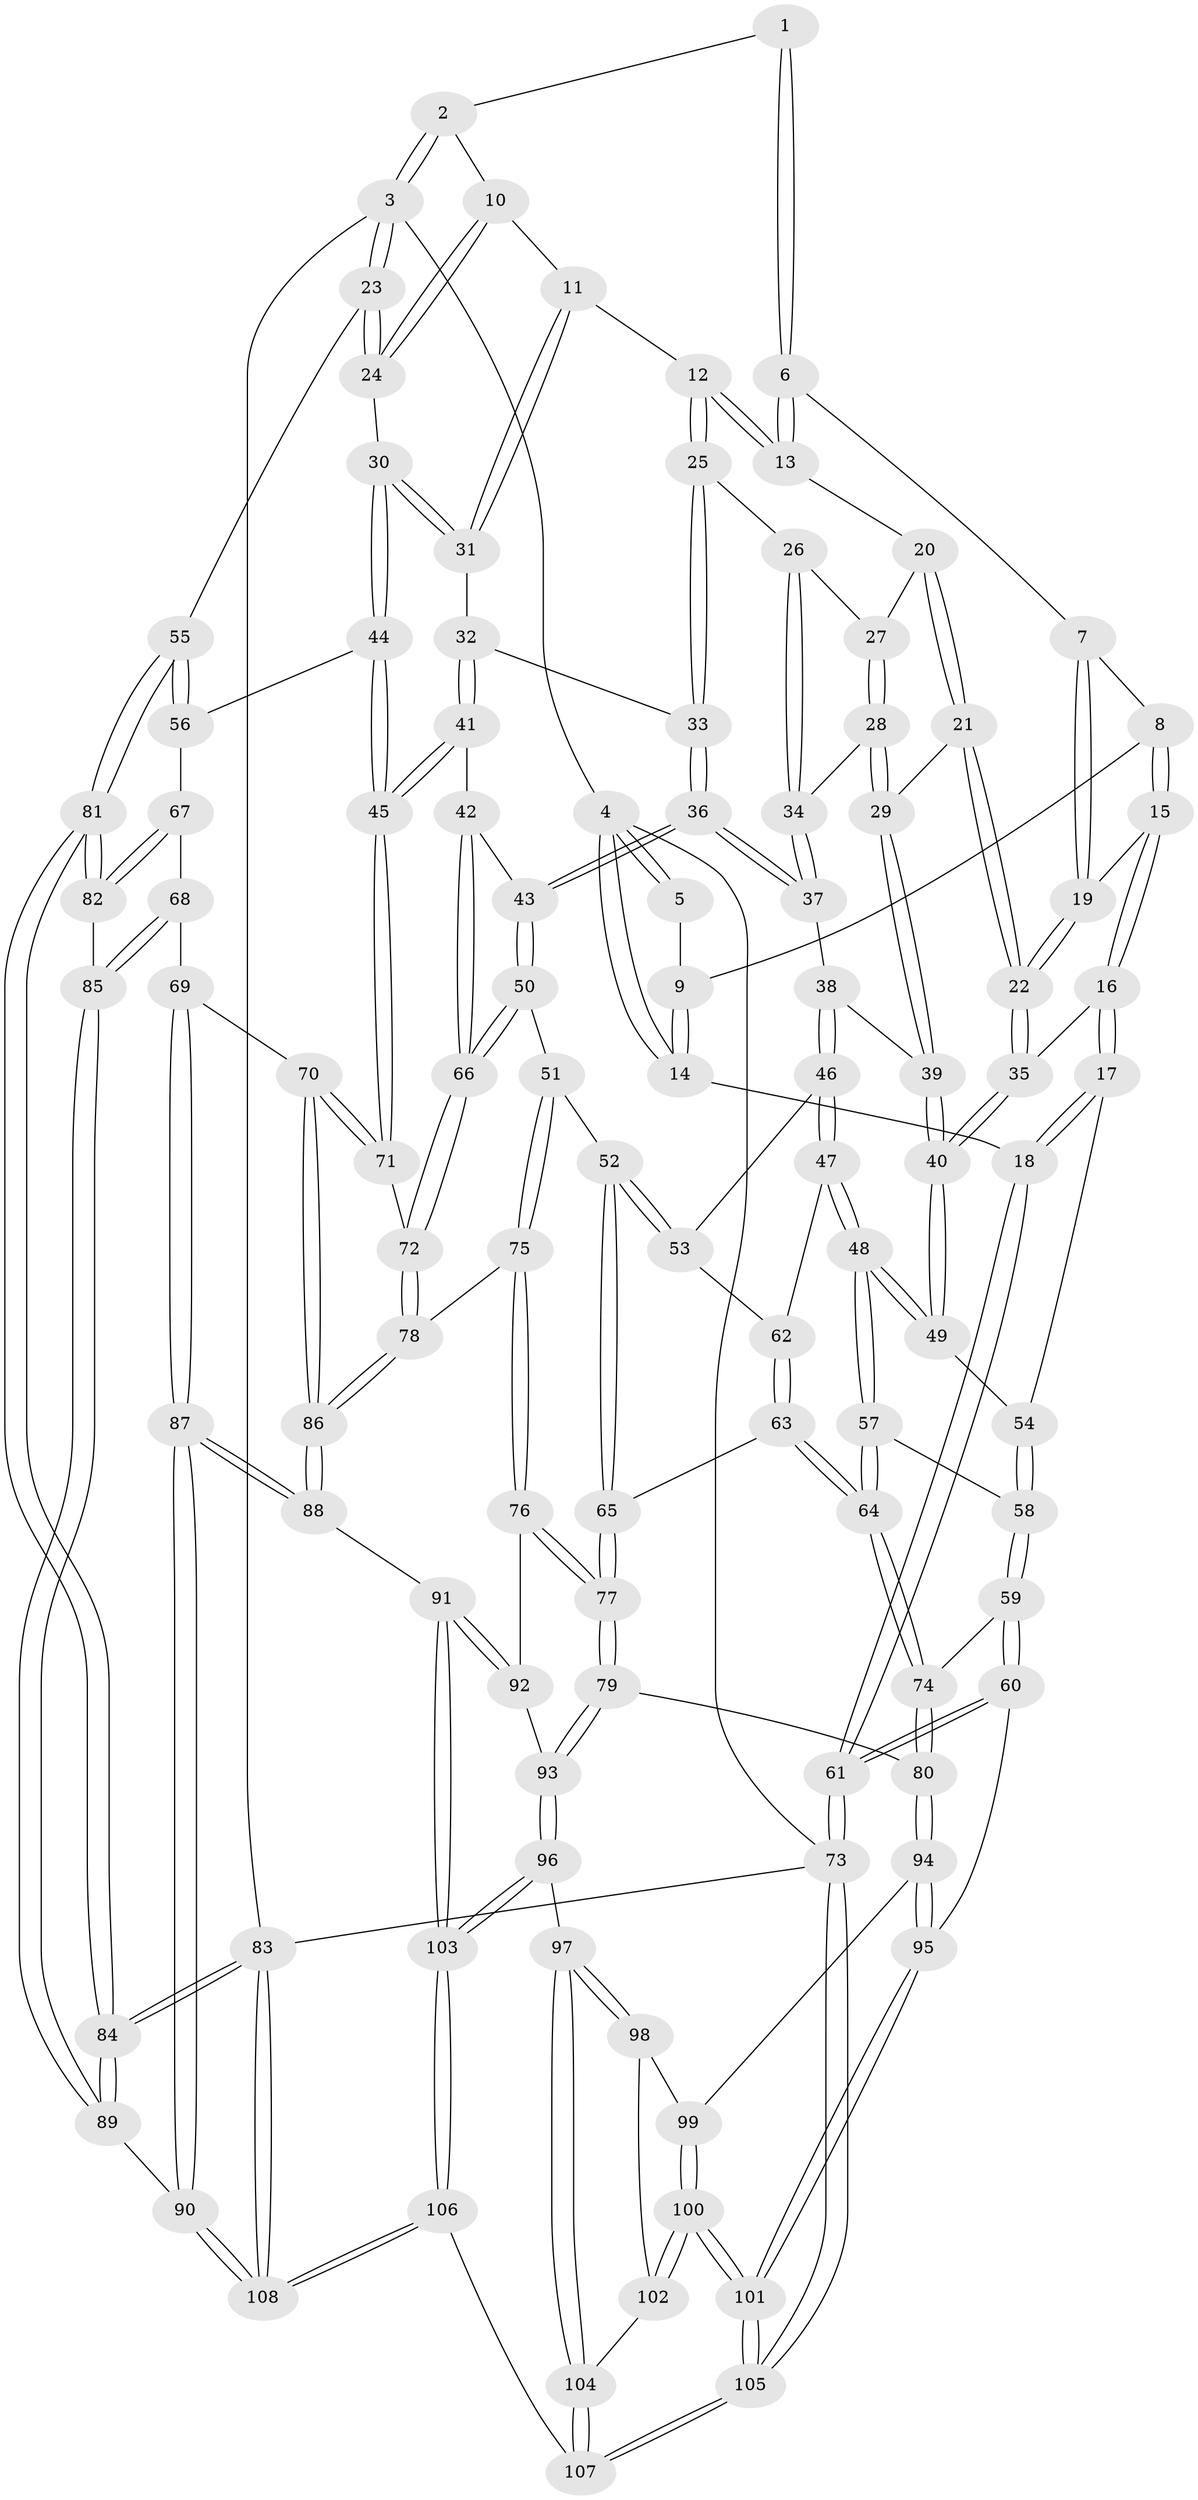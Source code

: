 // Generated by graph-tools (version 1.1) at 2025/11/02/27/25 16:11:59]
// undirected, 108 vertices, 267 edges
graph export_dot {
graph [start="1"]
  node [color=gray90,style=filled];
  1 [pos="+0.39884557783454183+0"];
  2 [pos="+1+0"];
  3 [pos="+1+0"];
  4 [pos="+0+0"];
  5 [pos="+0.2229807150081291+0"];
  6 [pos="+0.43482897780765567+0.031032746964865535"];
  7 [pos="+0.40004569548439234+0.07568023223709307"];
  8 [pos="+0.16790036920067772+0.13109130332798918"];
  9 [pos="+0.15845663867833434+0.11764076081487362"];
  10 [pos="+0.7826901881166355+0.11249085553914116"];
  11 [pos="+0.7058101104447372+0.1675228417195334"];
  12 [pos="+0.6888783209179216+0.17027829725585866"];
  13 [pos="+0.4908707413640489+0.09238281659706656"];
  14 [pos="+0+0.255295973380677"];
  15 [pos="+0.22771111577776282+0.22879963517495458"];
  16 [pos="+0.20097816135026242+0.26722293404023273"];
  17 [pos="+0+0.3431449586747037"];
  18 [pos="+0+0.3048168107864014"];
  19 [pos="+0.30816686940075594+0.1999546319051771"];
  20 [pos="+0.48785532727195485+0.15738264293423093"];
  21 [pos="+0.39026306528942584+0.3232312074182396"];
  22 [pos="+0.38224110160926567+0.3226765747725025"];
  23 [pos="+1+0.21006483576068416"];
  24 [pos="+0.9324189702653406+0.2703897089401271"];
  25 [pos="+0.6412605628575996+0.266149934867469"];
  26 [pos="+0.5260085033370492+0.28684966248956895"];
  27 [pos="+0.5036547288596505+0.25265389273898436"];
  28 [pos="+0.43400839189377954+0.317790981718698"];
  29 [pos="+0.3970712946432416+0.3260569419382773"];
  30 [pos="+0.8384516460848563+0.39652396042789595"];
  31 [pos="+0.7835888392649092+0.33953239978519556"];
  32 [pos="+0.6568171445594587+0.35743701564505126"];
  33 [pos="+0.6312190602139892+0.3471260173059161"];
  34 [pos="+0.5251563393079832+0.3428412872336068"];
  35 [pos="+0.2909050308132661+0.41315927275925873"];
  36 [pos="+0.5624203043477082+0.4077969960217242"];
  37 [pos="+0.5531081685258386+0.40422888465724566"];
  38 [pos="+0.4677244092566121+0.4246097123099438"];
  39 [pos="+0.45762224018780767+0.4153240174842491"];
  40 [pos="+0.2902511015257662+0.4184880099544662"];
  41 [pos="+0.769914547605644+0.5055085217729834"];
  42 [pos="+0.6307511722902606+0.4910524145179189"];
  43 [pos="+0.5984427626177553+0.48565336559422734"];
  44 [pos="+0.8400025901464513+0.44872635268683975"];
  45 [pos="+0.7821588484589186+0.5093341106911999"];
  46 [pos="+0.45510399333666307+0.44750237785102576"];
  47 [pos="+0.3188419335945428+0.4779085686229258"];
  48 [pos="+0.29093836331448053+0.4652526947204456"];
  49 [pos="+0.28361415642191096+0.4435836696802792"];
  50 [pos="+0.5549371757429118+0.5534406947076321"];
  51 [pos="+0.5044931558995976+0.580025837364329"];
  52 [pos="+0.4853734022831709+0.5790530829343182"];
  53 [pos="+0.45438046838750873+0.5139907936411553"];
  54 [pos="+0.08736756234548068+0.4349943196142225"];
  55 [pos="+1+0.48830177621233106"];
  56 [pos="+1+0.49624857361137137"];
  57 [pos="+0.24472358132319794+0.570392448549098"];
  58 [pos="+0.13496713806782937+0.5776273042066686"];
  59 [pos="+0.09409617006997754+0.6392245988518361"];
  60 [pos="+0+0.7474938075118063"];
  61 [pos="+0+0.7453998388769831"];
  62 [pos="+0.3492931940760103+0.50632060202119"];
  63 [pos="+0.39141400623634937+0.5957358980773242"];
  64 [pos="+0.29556478637407774+0.6598288554960958"];
  65 [pos="+0.4515411925451583+0.6001967061884943"];
  66 [pos="+0.6519317966352358+0.6499976005856296"];
  67 [pos="+0.9127467044495848+0.6465340209940301"];
  68 [pos="+0.845678445594836+0.6540281012042887"];
  69 [pos="+0.7931653006316478+0.6403206651266243"];
  70 [pos="+0.7887236563663014+0.6358764838020973"];
  71 [pos="+0.7810664723401165+0.6257458952027587"];
  72 [pos="+0.661922057993764+0.6614376867600292"];
  73 [pos="+0+1"];
  74 [pos="+0.28963661517750966+0.7490110321208757"];
  75 [pos="+0.5575883212817938+0.7091678551852595"];
  76 [pos="+0.4587885045626426+0.7620171232162173"];
  77 [pos="+0.43146176428829236+0.7657014876508783"];
  78 [pos="+0.6112437820487012+0.7181003294808306"];
  79 [pos="+0.4163145726600087+0.7755089226360273"];
  80 [pos="+0.29157098448744434+0.7564301843129705"];
  81 [pos="+1+0.6979098982796585"];
  82 [pos="+1+0.70349374710923"];
  83 [pos="+1+1"];
  84 [pos="+1+0.8593864191546534"];
  85 [pos="+0.9256028056640413+0.7720770036216236"];
  86 [pos="+0.6509500051469455+0.8499153187892102"];
  87 [pos="+0.8061302543746499+0.8820924885766144"];
  88 [pos="+0.6537959516669419+0.8720724080178237"];
  89 [pos="+0.9037862814874196+0.8657668778990394"];
  90 [pos="+0.8402304608763174+0.9045343960469271"];
  91 [pos="+0.6436770234335494+0.8800996835174694"];
  92 [pos="+0.5574536411537818+0.8301945513911858"];
  93 [pos="+0.4407908738480884+0.8707747921088763"];
  94 [pos="+0.2579837950605333+0.8010311617954051"];
  95 [pos="+0.10347802720132832+0.8406849013542064"];
  96 [pos="+0.4497723780722921+0.9136956772154253"];
  97 [pos="+0.4113832525749644+0.9267594662933826"];
  98 [pos="+0.29629168146344176+0.882577968240348"];
  99 [pos="+0.2712097500066348+0.8536921819968845"];
  100 [pos="+0.2276112080020829+0.9835549936108386"];
  101 [pos="+0.15876427999115075+1"];
  102 [pos="+0.31608914844688746+0.9429968008486663"];
  103 [pos="+0.5578926338144437+0.9999439011678384"];
  104 [pos="+0.3446685375399382+0.985044651765115"];
  105 [pos="+0.14909215102585413+1"];
  106 [pos="+0.560296786088765+1"];
  107 [pos="+0.2594246108999968+1"];
  108 [pos="+0.9158755806109462+1"];
  1 -- 2;
  1 -- 6;
  1 -- 6;
  2 -- 3;
  2 -- 3;
  2 -- 10;
  3 -- 4;
  3 -- 23;
  3 -- 23;
  3 -- 83;
  4 -- 5;
  4 -- 5;
  4 -- 14;
  4 -- 14;
  4 -- 73;
  5 -- 9;
  6 -- 7;
  6 -- 13;
  6 -- 13;
  7 -- 8;
  7 -- 19;
  7 -- 19;
  8 -- 9;
  8 -- 15;
  8 -- 15;
  9 -- 14;
  9 -- 14;
  10 -- 11;
  10 -- 24;
  10 -- 24;
  11 -- 12;
  11 -- 31;
  11 -- 31;
  12 -- 13;
  12 -- 13;
  12 -- 25;
  12 -- 25;
  13 -- 20;
  14 -- 18;
  15 -- 16;
  15 -- 16;
  15 -- 19;
  16 -- 17;
  16 -- 17;
  16 -- 35;
  17 -- 18;
  17 -- 18;
  17 -- 54;
  18 -- 61;
  18 -- 61;
  19 -- 22;
  19 -- 22;
  20 -- 21;
  20 -- 21;
  20 -- 27;
  21 -- 22;
  21 -- 22;
  21 -- 29;
  22 -- 35;
  22 -- 35;
  23 -- 24;
  23 -- 24;
  23 -- 55;
  24 -- 30;
  25 -- 26;
  25 -- 33;
  25 -- 33;
  26 -- 27;
  26 -- 34;
  26 -- 34;
  27 -- 28;
  27 -- 28;
  28 -- 29;
  28 -- 29;
  28 -- 34;
  29 -- 39;
  29 -- 39;
  30 -- 31;
  30 -- 31;
  30 -- 44;
  30 -- 44;
  31 -- 32;
  32 -- 33;
  32 -- 41;
  32 -- 41;
  33 -- 36;
  33 -- 36;
  34 -- 37;
  34 -- 37;
  35 -- 40;
  35 -- 40;
  36 -- 37;
  36 -- 37;
  36 -- 43;
  36 -- 43;
  37 -- 38;
  38 -- 39;
  38 -- 46;
  38 -- 46;
  39 -- 40;
  39 -- 40;
  40 -- 49;
  40 -- 49;
  41 -- 42;
  41 -- 45;
  41 -- 45;
  42 -- 43;
  42 -- 66;
  42 -- 66;
  43 -- 50;
  43 -- 50;
  44 -- 45;
  44 -- 45;
  44 -- 56;
  45 -- 71;
  45 -- 71;
  46 -- 47;
  46 -- 47;
  46 -- 53;
  47 -- 48;
  47 -- 48;
  47 -- 62;
  48 -- 49;
  48 -- 49;
  48 -- 57;
  48 -- 57;
  49 -- 54;
  50 -- 51;
  50 -- 66;
  50 -- 66;
  51 -- 52;
  51 -- 75;
  51 -- 75;
  52 -- 53;
  52 -- 53;
  52 -- 65;
  52 -- 65;
  53 -- 62;
  54 -- 58;
  54 -- 58;
  55 -- 56;
  55 -- 56;
  55 -- 81;
  55 -- 81;
  56 -- 67;
  57 -- 58;
  57 -- 64;
  57 -- 64;
  58 -- 59;
  58 -- 59;
  59 -- 60;
  59 -- 60;
  59 -- 74;
  60 -- 61;
  60 -- 61;
  60 -- 95;
  61 -- 73;
  61 -- 73;
  62 -- 63;
  62 -- 63;
  63 -- 64;
  63 -- 64;
  63 -- 65;
  64 -- 74;
  64 -- 74;
  65 -- 77;
  65 -- 77;
  66 -- 72;
  66 -- 72;
  67 -- 68;
  67 -- 82;
  67 -- 82;
  68 -- 69;
  68 -- 85;
  68 -- 85;
  69 -- 70;
  69 -- 87;
  69 -- 87;
  70 -- 71;
  70 -- 71;
  70 -- 86;
  70 -- 86;
  71 -- 72;
  72 -- 78;
  72 -- 78;
  73 -- 105;
  73 -- 105;
  73 -- 83;
  74 -- 80;
  74 -- 80;
  75 -- 76;
  75 -- 76;
  75 -- 78;
  76 -- 77;
  76 -- 77;
  76 -- 92;
  77 -- 79;
  77 -- 79;
  78 -- 86;
  78 -- 86;
  79 -- 80;
  79 -- 93;
  79 -- 93;
  80 -- 94;
  80 -- 94;
  81 -- 82;
  81 -- 82;
  81 -- 84;
  81 -- 84;
  82 -- 85;
  83 -- 84;
  83 -- 84;
  83 -- 108;
  83 -- 108;
  84 -- 89;
  84 -- 89;
  85 -- 89;
  85 -- 89;
  86 -- 88;
  86 -- 88;
  87 -- 88;
  87 -- 88;
  87 -- 90;
  87 -- 90;
  88 -- 91;
  89 -- 90;
  90 -- 108;
  90 -- 108;
  91 -- 92;
  91 -- 92;
  91 -- 103;
  91 -- 103;
  92 -- 93;
  93 -- 96;
  93 -- 96;
  94 -- 95;
  94 -- 95;
  94 -- 99;
  95 -- 101;
  95 -- 101;
  96 -- 97;
  96 -- 103;
  96 -- 103;
  97 -- 98;
  97 -- 98;
  97 -- 104;
  97 -- 104;
  98 -- 99;
  98 -- 102;
  99 -- 100;
  99 -- 100;
  100 -- 101;
  100 -- 101;
  100 -- 102;
  100 -- 102;
  101 -- 105;
  101 -- 105;
  102 -- 104;
  103 -- 106;
  103 -- 106;
  104 -- 107;
  104 -- 107;
  105 -- 107;
  105 -- 107;
  106 -- 107;
  106 -- 108;
  106 -- 108;
}
